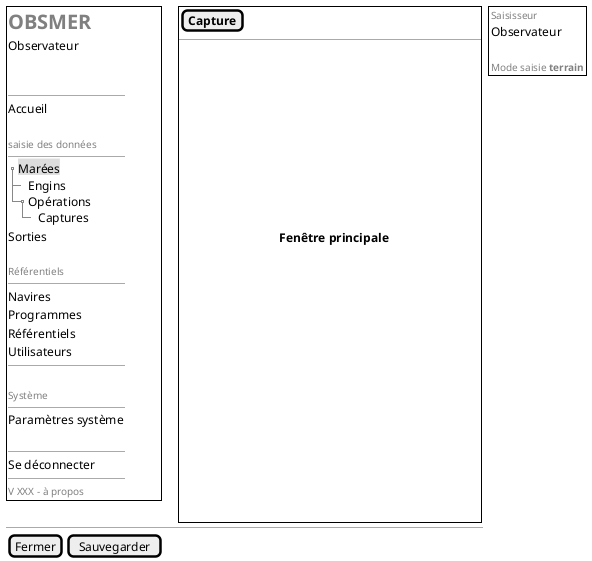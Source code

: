 @startsalt
{
  {+
   {
       <b><font color=grey size=20>OBSMER    | . | . | . | . | . | . | .
       Observateur
       .
       .
       --
       Accueil    | .
       .
       <font color=grey size=10>saisie des données
       --
       {T
            +<back:#DDD>Marées
            ++ Engins       | .
            ++ Opérations       | .
            +++ Captures       | .
       }
       Sorties        | .
       .
       <font color=grey size=10>Référentiels
       --
       Navires       | .
       Programmes        | .
       Référentiels        | .
       Utilisateurs        | .
       --
       .
       <font color=grey size=10>Système
       --
       Paramètres système       | .
       .

       --
       Se déconnecter       | .
       --
   }

   {
      <font color=grey size=10>V XXX - à propos
   }
  } | . | {+
    { [<b>Capture] | . |  . |  . | . | . | . | . | . | . | . | . | . | . | . | . | . | . |. |. |. |. |. |. |. |. |. |. |. |. |. |. |. |. |. |. |. |. |. |. |. |. |. |. |. |.  }
    --
    .
    .
    .
    .
    .
    .
    .
    .
    .
    .
    { | . | . | . | . | . | . | . | . | . | . | . | . | . | . | . | . | . | . | . | <b>Fenêtre principale }
    .
    .
    .
    .
    .
    .
    .
    .
    .
    .
    .
    .
    .
    .
    .
    } | . | {+
    { <font color=grey size=10>Saisisseur
    Observateur
    .
    <font color=grey size=10>Mode saisie <b>terrain}
 }
  -- | -- | --
  { [Fermer] | [Sauvegarder]}
}
@endsalt

